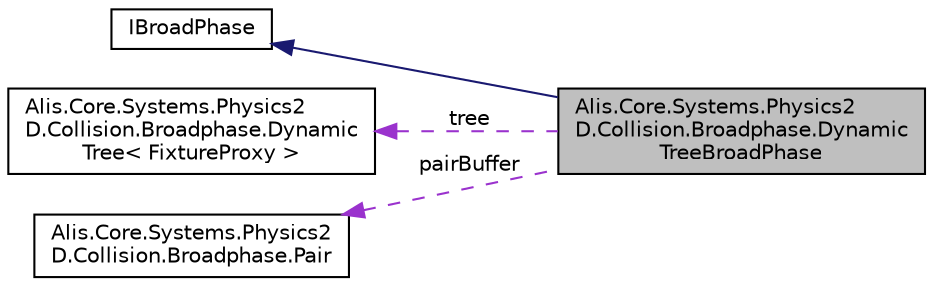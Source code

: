 digraph "Alis.Core.Systems.Physics2D.Collision.Broadphase.DynamicTreeBroadPhase"
{
 // LATEX_PDF_SIZE
  edge [fontname="Helvetica",fontsize="10",labelfontname="Helvetica",labelfontsize="10"];
  node [fontname="Helvetica",fontsize="10",shape=record];
  rankdir="LR";
  Node1 [label="Alis.Core.Systems.Physics2\lD.Collision.Broadphase.Dynamic\lTreeBroadPhase",height=0.2,width=0.4,color="black", fillcolor="grey75", style="filled", fontcolor="black",tooltip="The broad-phase is used for computing pairs and performing volume queries and ray casts...."];
  Node2 -> Node1 [dir="back",color="midnightblue",fontsize="10",style="solid",fontname="Helvetica"];
  Node2 [label="IBroadPhase",height=0.2,width=0.4,color="black", fillcolor="white", style="filled",URL="$interface_alis_1_1_core_1_1_systems_1_1_physics2_d_1_1_collision_1_1_broadphase_1_1_i_broad_phase.html",tooltip="The broad phase interface"];
  Node3 -> Node1 [dir="back",color="darkorchid3",fontsize="10",style="dashed",label=" tree" ,fontname="Helvetica"];
  Node3 [label="Alis.Core.Systems.Physics2\lD.Collision.Broadphase.Dynamic\lTree\< FixtureProxy \>",height=0.2,width=0.4,color="black", fillcolor="white", style="filled",URL="$class_alis_1_1_core_1_1_systems_1_1_physics2_d_1_1_collision_1_1_broadphase_1_1_dynamic_tree.html",tooltip=" "];
  Node4 -> Node1 [dir="back",color="darkorchid3",fontsize="10",style="dashed",label=" pairBuffer" ,fontname="Helvetica"];
  Node4 [label="Alis.Core.Systems.Physics2\lD.Collision.Broadphase.Pair",height=0.2,width=0.4,color="black", fillcolor="white", style="filled",URL="$struct_alis_1_1_core_1_1_systems_1_1_physics2_d_1_1_collision_1_1_broadphase_1_1_pair.html",tooltip="The pair"];
}

